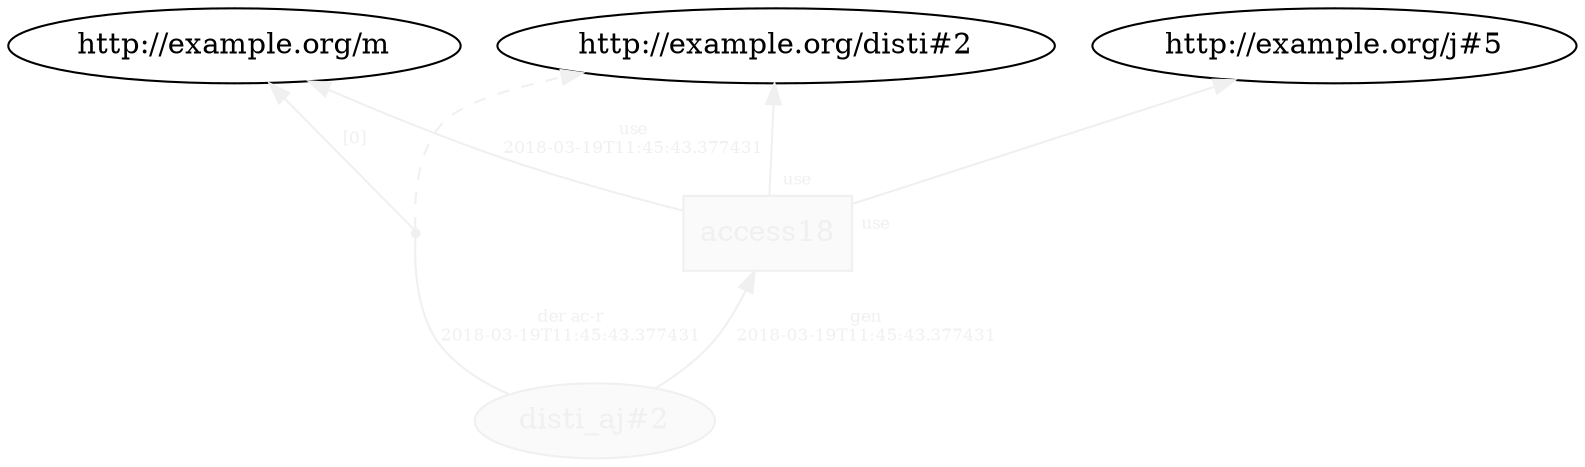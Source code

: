 digraph "PROV" { size="16,12"; rankdir="BT";
"http://example.org/disti_aj#2" [fillcolor="#FAFAFA",color="#F0F0F0",style="filled",fontcolor="#F0F0F0",label="disti_aj#2",URL="http://example.org/disti_aj#2"]
"http://example.org/access18" [fillcolor="#FAFAFA",color="#F0F0F0",shape="polygon",sides="4",style="filled",fontcolor="#F0F0F0",label="access18",URL="http://example.org/access18"]
"bn0" [shape="point",label="",fontcolor="#F0F0F0",color="#F0F0F0"]
"http://example.org/disti_aj#2" -> "bn0" [fontsize="8",distance="1.5",angle="60.0",rotation="20",label="der ac-r
2018-03-19T11:45:43.377431",arrowhead="none",fontcolor="#F0F0F0",color="#F0F0F0"]
"bn0" -> "http://example.org/disti#2" [style="dashed",fontcolor="#F0F0F0",color="#F0F0F0"]
"bn0" -> "http://example.org/m" [fontsize="8",distance="1.5",angle="60.0",rotation="20",label="[0]",fontcolor="#F0F0F0",color="#F0F0F0"]
"http://example.org/access18" -> "http://example.org/disti#2" [labelfontsize="8",labeldistance="1.5",labelangle="60.0",rotation="20",taillabel="use",fontcolor="#F0F0F0",color="#F0F0F0"]
"http://example.org/access18" -> "http://example.org/j#5" [labelfontsize="8",labeldistance="1.5",labelangle="60.0",rotation="20",taillabel="use",fontcolor="#F0F0F0",color="#F0F0F0"]
"http://example.org/access18" -> "http://example.org/m" [fontsize="8",distance="1.5",angle="60.0",rotation="20",label="use
2018-03-19T11:45:43.377431",fontcolor="#F0F0F0",color="#F0F0F0"]
"http://example.org/disti_aj#2" -> "http://example.org/access18" [fontsize="8",distance="1.5",angle="60.0",rotation="20",label="gen
2018-03-19T11:45:43.377431",fontcolor="#F0F0F0",color="#F0F0F0"]
}